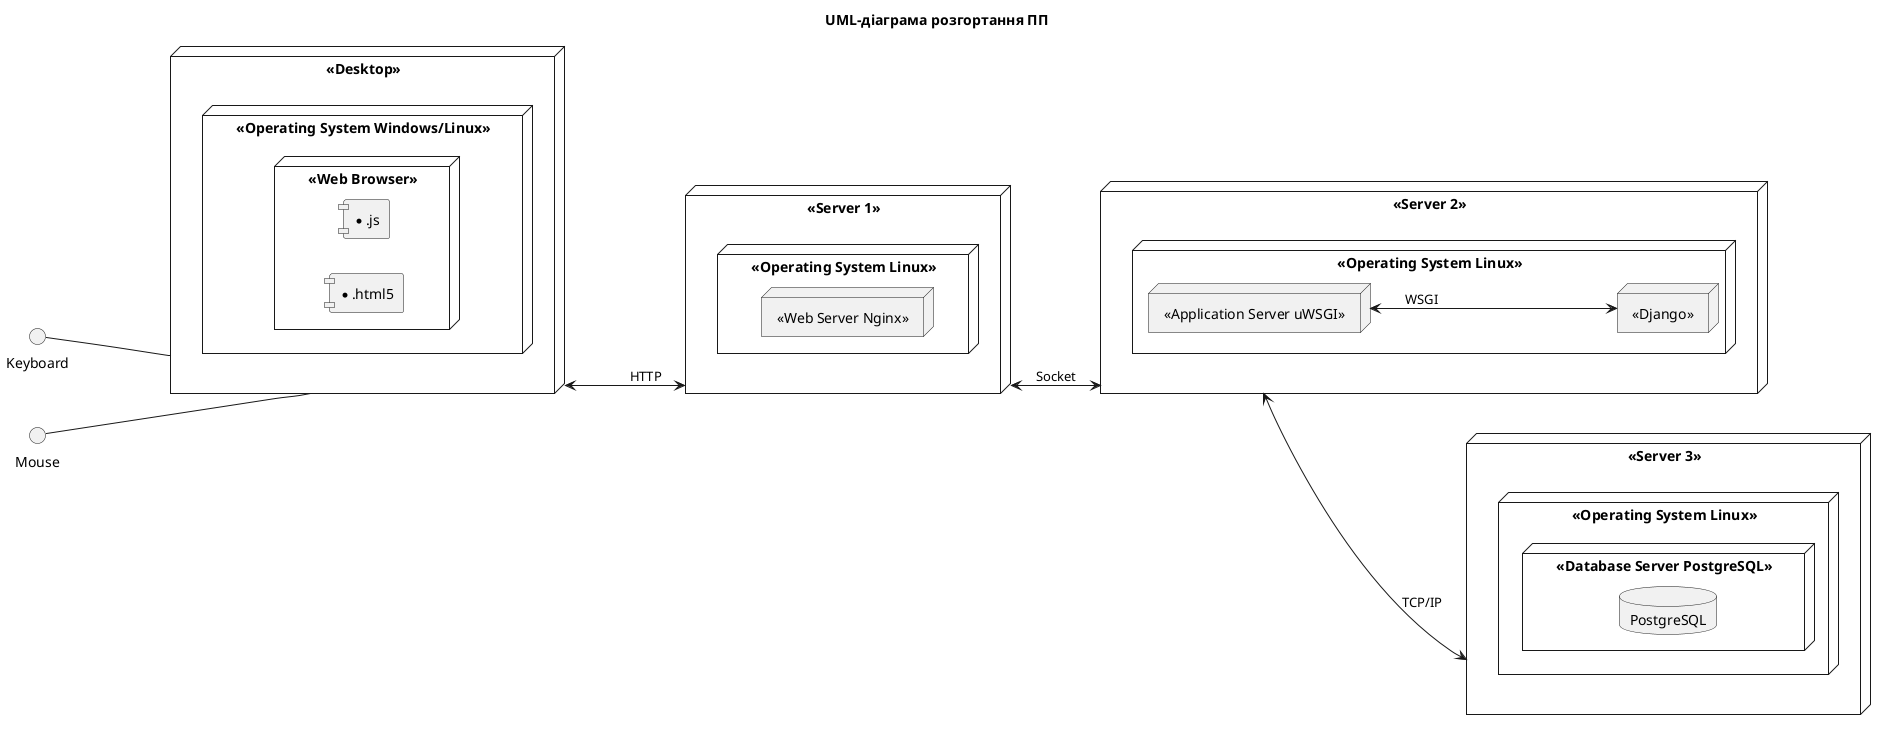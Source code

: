 @startuml

title UML-діаграма розгортання ПП

left to right direction

skinparam componentStyle uml1

node "<<Desktop>>" as dk {
    node "<<Operating System Windows/Linux>>" {
        node "<<Web Browser>>" {
            component [*.js]
            component [*.html5]
        }
    }
}

interface Keyboard

interface Mouse

Keyboard -- dk

Mouse -- dk

node "<<Server 1>>" as serv1 {
	node "<<Operating System Linux>>" as l1 {
	    node "<<Web Server Nginx>>" {
		}
	}
}

dk <--> serv1 : HTTP

node "<<Server 2>>" as serv2 {
	node "<<Operating System Linux>>" as l2 {
	    node "<<Application Server uWSGI>>" as uwsgi {
	    }
		  node "<<Django>>" as django{
		  }
	}
}

uwsgi <--> django : WSGI

serv1 <--> serv2 : Socket

node "<<Server 3>>" as serv3 {
	node "<<Operating System Linux>>" as l3 {
	    node "<<Database Server PostgreSQL>>" as db {
	      database PostgreSQL 
	    }
	}
}

serv2 <--> serv3 : TCP/IP

@enduml
